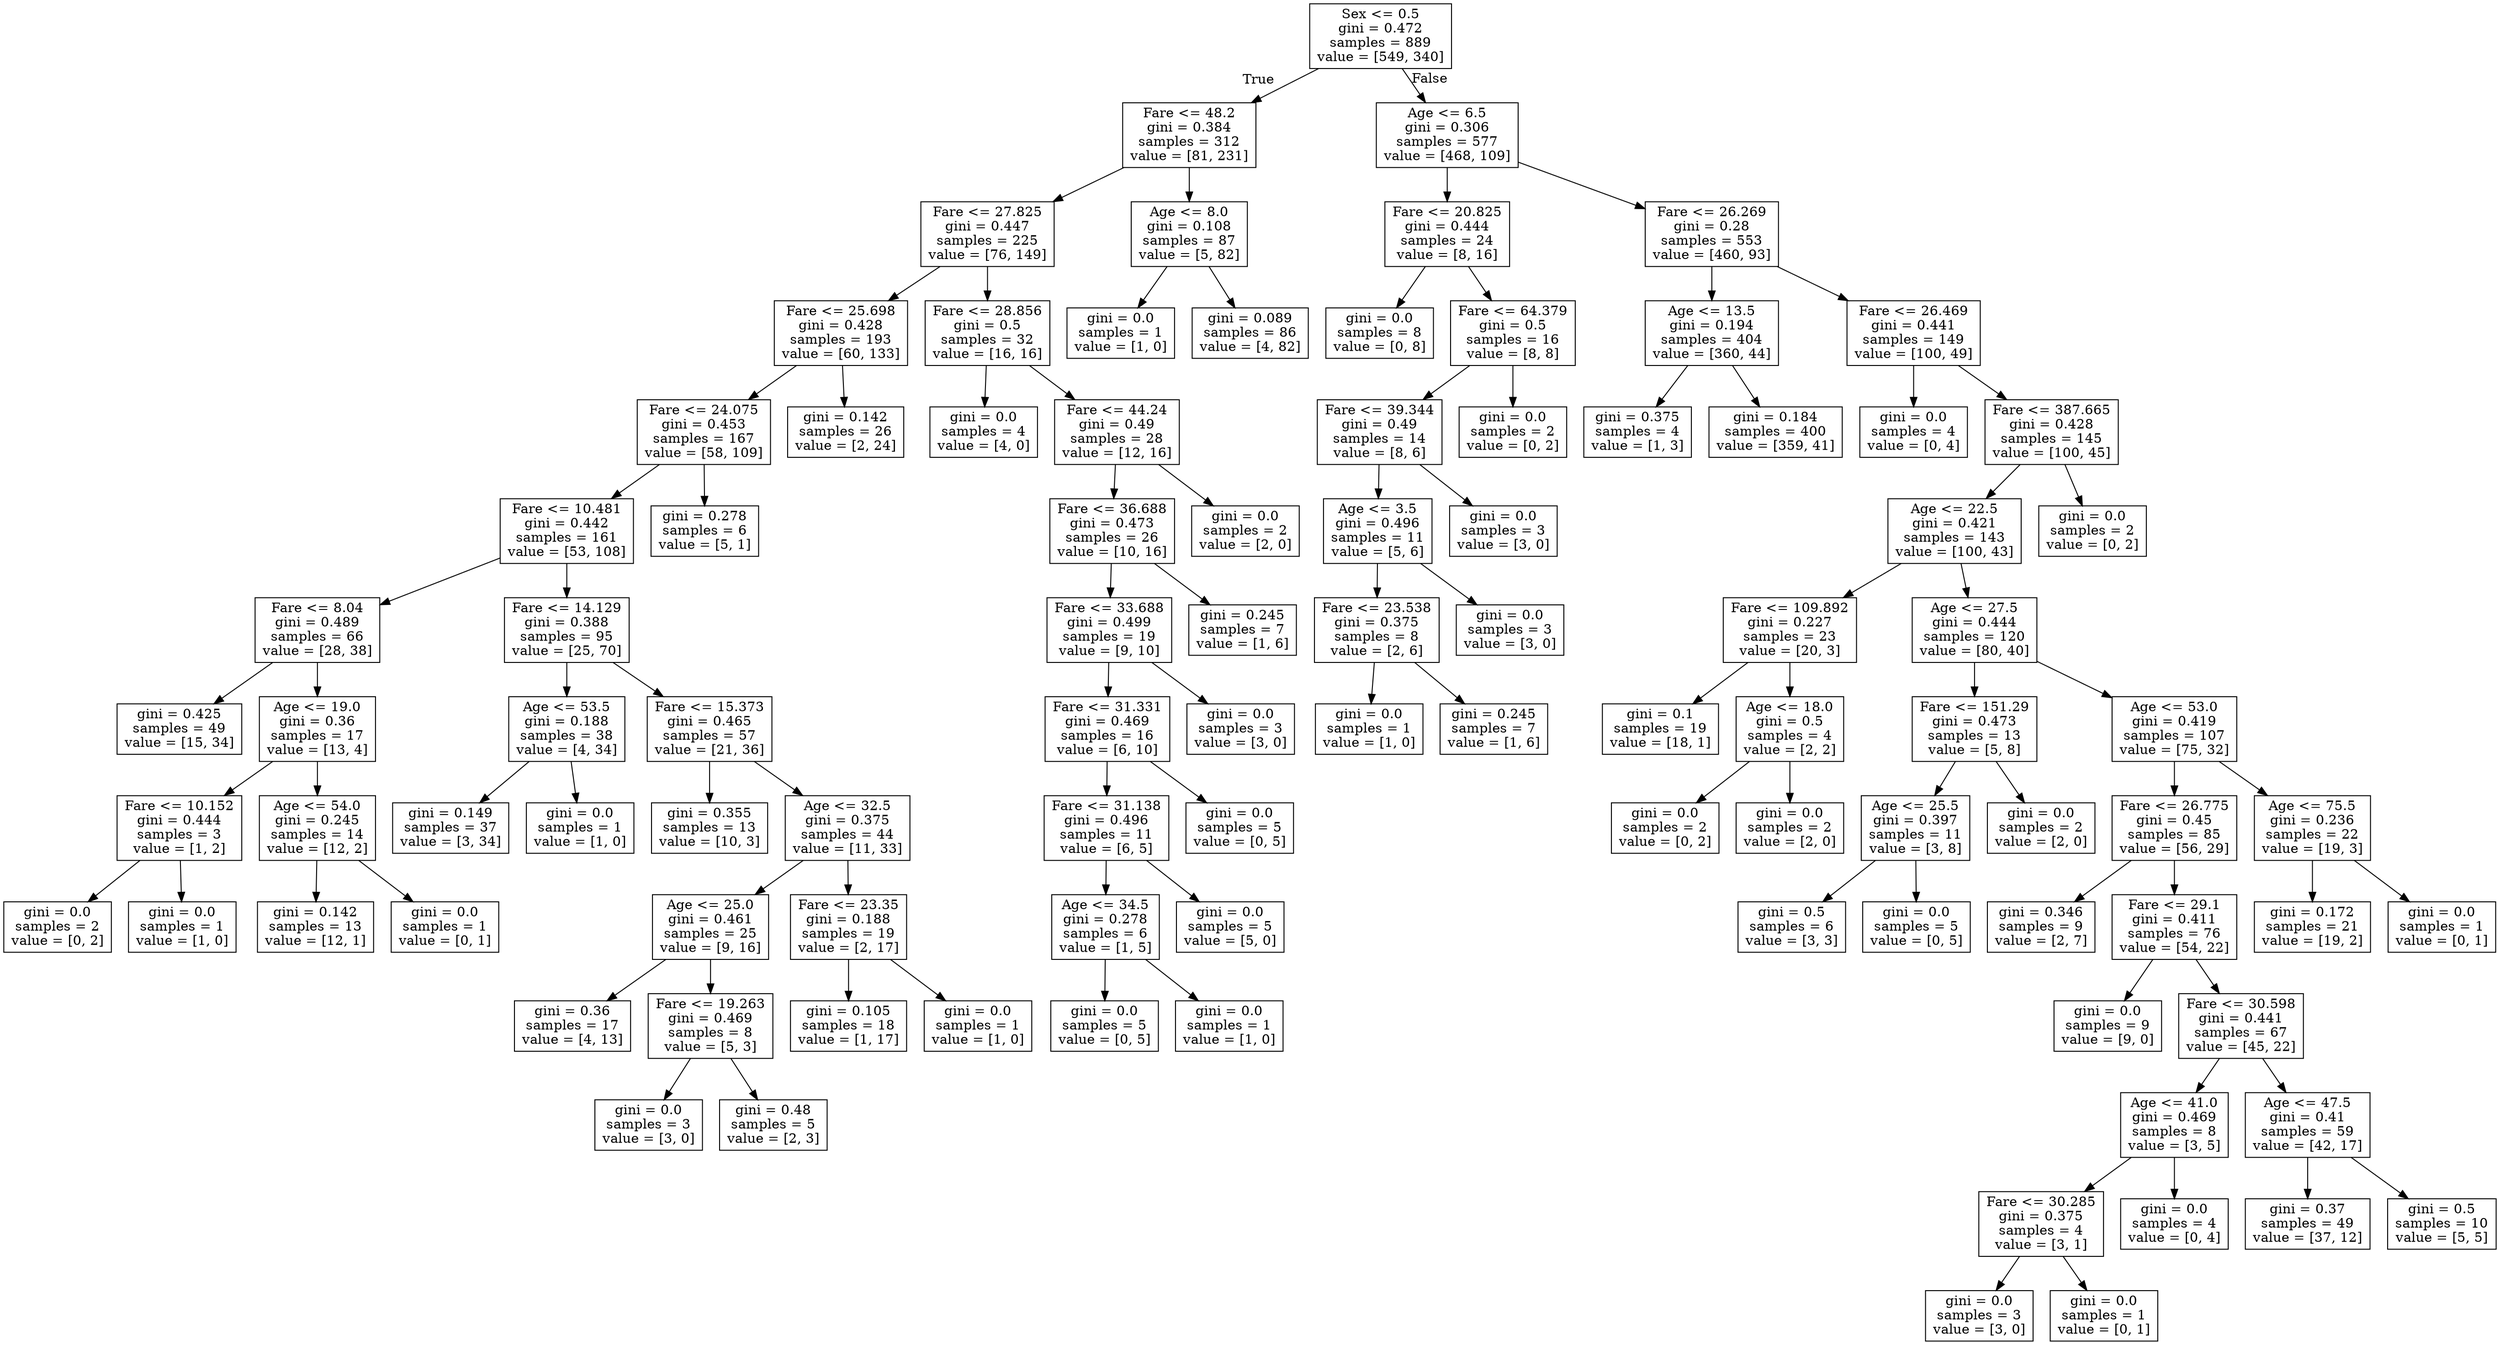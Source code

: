 digraph Tree {
node [shape=box] ;
0 [label="Sex <= 0.5\ngini = 0.472\nsamples = 889\nvalue = [549, 340]"] ;
1 [label="Fare <= 48.2\ngini = 0.384\nsamples = 312\nvalue = [81, 231]"] ;
0 -> 1 [labeldistance=2.5, labelangle=45, headlabel="True"] ;
7 [label="Fare <= 27.825\ngini = 0.447\nsamples = 225\nvalue = [76, 149]"] ;
1 -> 7 ;
15 [label="Fare <= 25.698\ngini = 0.428\nsamples = 193\nvalue = [60, 133]"] ;
7 -> 15 ;
17 [label="Fare <= 24.075\ngini = 0.453\nsamples = 167\nvalue = [58, 109]"] ;
15 -> 17 ;
19 [label="Fare <= 10.481\ngini = 0.442\nsamples = 161\nvalue = [53, 108]"] ;
17 -> 19 ;
23 [label="Fare <= 8.04\ngini = 0.489\nsamples = 66\nvalue = [28, 38]"] ;
19 -> 23 ;
25 [label="gini = 0.425\nsamples = 49\nvalue = [15, 34]"] ;
23 -> 25 ;
26 [label="Age <= 19.0\ngini = 0.36\nsamples = 17\nvalue = [13, 4]"] ;
23 -> 26 ;
67 [label="Fare <= 10.152\ngini = 0.444\nsamples = 3\nvalue = [1, 2]"] ;
26 -> 67 ;
73 [label="gini = 0.0\nsamples = 2\nvalue = [0, 2]"] ;
67 -> 73 ;
74 [label="gini = 0.0\nsamples = 1\nvalue = [1, 0]"] ;
67 -> 74 ;
68 [label="Age <= 54.0\ngini = 0.245\nsamples = 14\nvalue = [12, 2]"] ;
26 -> 68 ;
69 [label="gini = 0.142\nsamples = 13\nvalue = [12, 1]"] ;
68 -> 69 ;
70 [label="gini = 0.0\nsamples = 1\nvalue = [0, 1]"] ;
68 -> 70 ;
24 [label="Fare <= 14.129\ngini = 0.388\nsamples = 95\nvalue = [25, 70]"] ;
19 -> 24 ;
27 [label="Age <= 53.5\ngini = 0.188\nsamples = 38\nvalue = [4, 34]"] ;
24 -> 27 ;
35 [label="gini = 0.149\nsamples = 37\nvalue = [3, 34]"] ;
27 -> 35 ;
36 [label="gini = 0.0\nsamples = 1\nvalue = [1, 0]"] ;
27 -> 36 ;
28 [label="Fare <= 15.373\ngini = 0.465\nsamples = 57\nvalue = [21, 36]"] ;
24 -> 28 ;
29 [label="gini = 0.355\nsamples = 13\nvalue = [10, 3]"] ;
28 -> 29 ;
30 [label="Age <= 32.5\ngini = 0.375\nsamples = 44\nvalue = [11, 33]"] ;
28 -> 30 ;
59 [label="Age <= 25.0\ngini = 0.461\nsamples = 25\nvalue = [9, 16]"] ;
30 -> 59 ;
63 [label="gini = 0.36\nsamples = 17\nvalue = [4, 13]"] ;
59 -> 63 ;
64 [label="Fare <= 19.263\ngini = 0.469\nsamples = 8\nvalue = [5, 3]"] ;
59 -> 64 ;
71 [label="gini = 0.0\nsamples = 3\nvalue = [3, 0]"] ;
64 -> 71 ;
72 [label="gini = 0.48\nsamples = 5\nvalue = [2, 3]"] ;
64 -> 72 ;
60 [label="Fare <= 23.35\ngini = 0.188\nsamples = 19\nvalue = [2, 17]"] ;
30 -> 60 ;
61 [label="gini = 0.105\nsamples = 18\nvalue = [1, 17]"] ;
60 -> 61 ;
62 [label="gini = 0.0\nsamples = 1\nvalue = [1, 0]"] ;
60 -> 62 ;
20 [label="gini = 0.278\nsamples = 6\nvalue = [5, 1]"] ;
17 -> 20 ;
18 [label="gini = 0.142\nsamples = 26\nvalue = [2, 24]"] ;
15 -> 18 ;
16 [label="Fare <= 28.856\ngini = 0.5\nsamples = 32\nvalue = [16, 16]"] ;
7 -> 16 ;
21 [label="gini = 0.0\nsamples = 4\nvalue = [4, 0]"] ;
16 -> 21 ;
22 [label="Fare <= 44.24\ngini = 0.49\nsamples = 28\nvalue = [12, 16]"] ;
16 -> 22 ;
57 [label="Fare <= 36.688\ngini = 0.473\nsamples = 26\nvalue = [10, 16]"] ;
22 -> 57 ;
87 [label="Fare <= 33.688\ngini = 0.499\nsamples = 19\nvalue = [9, 10]"] ;
57 -> 87 ;
89 [label="Fare <= 31.331\ngini = 0.469\nsamples = 16\nvalue = [6, 10]"] ;
87 -> 89 ;
91 [label="Fare <= 31.138\ngini = 0.496\nsamples = 11\nvalue = [6, 5]"] ;
89 -> 91 ;
93 [label="Age <= 34.5\ngini = 0.278\nsamples = 6\nvalue = [1, 5]"] ;
91 -> 93 ;
95 [label="gini = 0.0\nsamples = 5\nvalue = [0, 5]"] ;
93 -> 95 ;
96 [label="gini = 0.0\nsamples = 1\nvalue = [1, 0]"] ;
93 -> 96 ;
94 [label="gini = 0.0\nsamples = 5\nvalue = [5, 0]"] ;
91 -> 94 ;
92 [label="gini = 0.0\nsamples = 5\nvalue = [0, 5]"] ;
89 -> 92 ;
90 [label="gini = 0.0\nsamples = 3\nvalue = [3, 0]"] ;
87 -> 90 ;
88 [label="gini = 0.245\nsamples = 7\nvalue = [1, 6]"] ;
57 -> 88 ;
58 [label="gini = 0.0\nsamples = 2\nvalue = [2, 0]"] ;
22 -> 58 ;
8 [label="Age <= 8.0\ngini = 0.108\nsamples = 87\nvalue = [5, 82]"] ;
1 -> 8 ;
33 [label="gini = 0.0\nsamples = 1\nvalue = [1, 0]"] ;
8 -> 33 ;
34 [label="gini = 0.089\nsamples = 86\nvalue = [4, 82]"] ;
8 -> 34 ;
2 [label="Age <= 6.5\ngini = 0.306\nsamples = 577\nvalue = [468, 109]"] ;
0 -> 2 [labeldistance=2.5, labelangle=-45, headlabel="False"] ;
3 [label="Fare <= 20.825\ngini = 0.444\nsamples = 24\nvalue = [8, 16]"] ;
2 -> 3 ;
13 [label="gini = 0.0\nsamples = 8\nvalue = [0, 8]"] ;
3 -> 13 ;
14 [label="Fare <= 64.379\ngini = 0.5\nsamples = 16\nvalue = [8, 8]"] ;
3 -> 14 ;
79 [label="Fare <= 39.344\ngini = 0.49\nsamples = 14\nvalue = [8, 6]"] ;
14 -> 79 ;
81 [label="Age <= 3.5\ngini = 0.496\nsamples = 11\nvalue = [5, 6]"] ;
79 -> 81 ;
83 [label="Fare <= 23.538\ngini = 0.375\nsamples = 8\nvalue = [2, 6]"] ;
81 -> 83 ;
85 [label="gini = 0.0\nsamples = 1\nvalue = [1, 0]"] ;
83 -> 85 ;
86 [label="gini = 0.245\nsamples = 7\nvalue = [1, 6]"] ;
83 -> 86 ;
84 [label="gini = 0.0\nsamples = 3\nvalue = [3, 0]"] ;
81 -> 84 ;
82 [label="gini = 0.0\nsamples = 3\nvalue = [3, 0]"] ;
79 -> 82 ;
80 [label="gini = 0.0\nsamples = 2\nvalue = [0, 2]"] ;
14 -> 80 ;
4 [label="Fare <= 26.269\ngini = 0.28\nsamples = 553\nvalue = [460, 93]"] ;
2 -> 4 ;
5 [label="Age <= 13.5\ngini = 0.194\nsamples = 404\nvalue = [360, 44]"] ;
4 -> 5 ;
11 [label="gini = 0.375\nsamples = 4\nvalue = [1, 3]"] ;
5 -> 11 ;
12 [label="gini = 0.184\nsamples = 400\nvalue = [359, 41]"] ;
5 -> 12 ;
6 [label="Fare <= 26.469\ngini = 0.441\nsamples = 149\nvalue = [100, 49]"] ;
4 -> 6 ;
9 [label="gini = 0.0\nsamples = 4\nvalue = [0, 4]"] ;
6 -> 9 ;
10 [label="Fare <= 387.665\ngini = 0.428\nsamples = 145\nvalue = [100, 45]"] ;
6 -> 10 ;
31 [label="Age <= 22.5\ngini = 0.421\nsamples = 143\nvalue = [100, 43]"] ;
10 -> 31 ;
37 [label="Fare <= 109.892\ngini = 0.227\nsamples = 23\nvalue = [20, 3]"] ;
31 -> 37 ;
75 [label="gini = 0.1\nsamples = 19\nvalue = [18, 1]"] ;
37 -> 75 ;
76 [label="Age <= 18.0\ngini = 0.5\nsamples = 4\nvalue = [2, 2]"] ;
37 -> 76 ;
77 [label="gini = 0.0\nsamples = 2\nvalue = [0, 2]"] ;
76 -> 77 ;
78 [label="gini = 0.0\nsamples = 2\nvalue = [2, 0]"] ;
76 -> 78 ;
38 [label="Age <= 27.5\ngini = 0.444\nsamples = 120\nvalue = [80, 40]"] ;
31 -> 38 ;
39 [label="Fare <= 151.29\ngini = 0.473\nsamples = 13\nvalue = [5, 8]"] ;
38 -> 39 ;
41 [label="Age <= 25.5\ngini = 0.397\nsamples = 11\nvalue = [3, 8]"] ;
39 -> 41 ;
65 [label="gini = 0.5\nsamples = 6\nvalue = [3, 3]"] ;
41 -> 65 ;
66 [label="gini = 0.0\nsamples = 5\nvalue = [0, 5]"] ;
41 -> 66 ;
42 [label="gini = 0.0\nsamples = 2\nvalue = [2, 0]"] ;
39 -> 42 ;
40 [label="Age <= 53.0\ngini = 0.419\nsamples = 107\nvalue = [75, 32]"] ;
38 -> 40 ;
43 [label="Fare <= 26.775\ngini = 0.45\nsamples = 85\nvalue = [56, 29]"] ;
40 -> 43 ;
45 [label="gini = 0.346\nsamples = 9\nvalue = [2, 7]"] ;
43 -> 45 ;
46 [label="Fare <= 29.1\ngini = 0.411\nsamples = 76\nvalue = [54, 22]"] ;
43 -> 46 ;
47 [label="gini = 0.0\nsamples = 9\nvalue = [9, 0]"] ;
46 -> 47 ;
48 [label="Fare <= 30.598\ngini = 0.441\nsamples = 67\nvalue = [45, 22]"] ;
46 -> 48 ;
49 [label="Age <= 41.0\ngini = 0.469\nsamples = 8\nvalue = [3, 5]"] ;
48 -> 49 ;
51 [label="Fare <= 30.285\ngini = 0.375\nsamples = 4\nvalue = [3, 1]"] ;
49 -> 51 ;
55 [label="gini = 0.0\nsamples = 3\nvalue = [3, 0]"] ;
51 -> 55 ;
56 [label="gini = 0.0\nsamples = 1\nvalue = [0, 1]"] ;
51 -> 56 ;
52 [label="gini = 0.0\nsamples = 4\nvalue = [0, 4]"] ;
49 -> 52 ;
50 [label="Age <= 47.5\ngini = 0.41\nsamples = 59\nvalue = [42, 17]"] ;
48 -> 50 ;
97 [label="gini = 0.37\nsamples = 49\nvalue = [37, 12]"] ;
50 -> 97 ;
98 [label="gini = 0.5\nsamples = 10\nvalue = [5, 5]"] ;
50 -> 98 ;
44 [label="Age <= 75.5\ngini = 0.236\nsamples = 22\nvalue = [19, 3]"] ;
40 -> 44 ;
53 [label="gini = 0.172\nsamples = 21\nvalue = [19, 2]"] ;
44 -> 53 ;
54 [label="gini = 0.0\nsamples = 1\nvalue = [0, 1]"] ;
44 -> 54 ;
32 [label="gini = 0.0\nsamples = 2\nvalue = [0, 2]"] ;
10 -> 32 ;
}